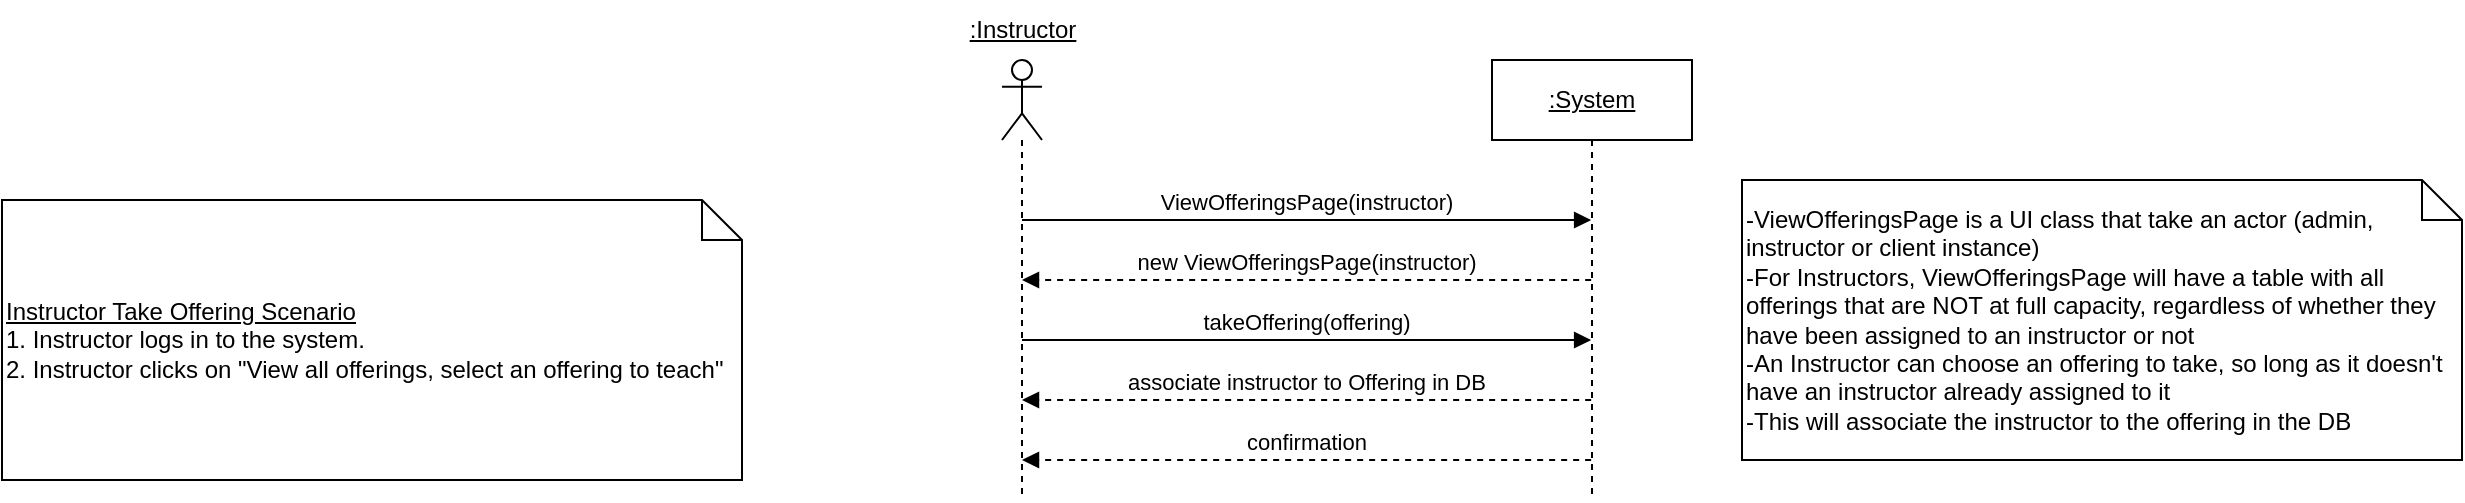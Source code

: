 <mxfile version="24.8.4">
  <diagram name="Page-1" id="2YBvvXClWsGukQMizWep">
    <mxGraphModel dx="1669" dy="426" grid="1" gridSize="10" guides="1" tooltips="1" connect="1" arrows="1" fold="1" page="1" pageScale="1" pageWidth="850" pageHeight="1100" math="0" shadow="0">
      <root>
        <mxCell id="0" />
        <mxCell id="1" parent="0" />
        <mxCell id="QT0idfkxXLzTyoDSYEQH-2" value="" style="shape=umlLifeline;perimeter=lifelinePerimeter;whiteSpace=wrap;html=1;container=1;dropTarget=0;collapsible=0;recursiveResize=0;outlineConnect=0;portConstraint=eastwest;newEdgeStyle={&quot;curved&quot;:0,&quot;rounded&quot;:0};participant=umlActor;" parent="1" vertex="1">
          <mxGeometry x="80" y="50" width="20" height="220" as="geometry" />
        </mxCell>
        <mxCell id="QT0idfkxXLzTyoDSYEQH-3" value="&lt;u&gt;:Instructor&lt;/u&gt;" style="text;html=1;align=center;verticalAlign=middle;resizable=0;points=[];autosize=1;strokeColor=none;fillColor=none;" parent="1" vertex="1">
          <mxGeometry x="50" y="20" width="80" height="30" as="geometry" />
        </mxCell>
        <mxCell id="QT0idfkxXLzTyoDSYEQH-4" value="&lt;u&gt;:System&lt;/u&gt;" style="shape=umlLifeline;perimeter=lifelinePerimeter;whiteSpace=wrap;html=1;container=1;dropTarget=0;collapsible=0;recursiveResize=0;outlineConnect=0;portConstraint=eastwest;newEdgeStyle={&quot;curved&quot;:0,&quot;rounded&quot;:0};" parent="1" vertex="1">
          <mxGeometry x="325" y="50" width="100" height="220" as="geometry" />
        </mxCell>
        <mxCell id="QT0idfkxXLzTyoDSYEQH-15" value="ViewOfferingsPage(instructor)" style="html=1;verticalAlign=bottom;endArrow=block;edgeStyle=elbowEdgeStyle;elbow=vertical;curved=0;rounded=0;" parent="1" edge="1">
          <mxGeometry x="0.0" relative="1" as="geometry">
            <mxPoint x="89.999" y="130" as="sourcePoint" />
            <Array as="points">
              <mxPoint x="180.07" y="130" />
            </Array>
            <mxPoint x="374.57" y="130" as="targetPoint" />
            <mxPoint as="offset" />
          </mxGeometry>
        </mxCell>
        <mxCell id="QT0idfkxXLzTyoDSYEQH-17" value="new ViewOfferingsPage(instructor)" style="html=1;verticalAlign=bottom;endArrow=block;edgeStyle=elbowEdgeStyle;elbow=vertical;curved=0;rounded=0;dashed=1;" parent="1" edge="1">
          <mxGeometry relative="1" as="geometry">
            <mxPoint x="374.57" y="160" as="sourcePoint" />
            <Array as="points">
              <mxPoint x="180.07" y="160" />
            </Array>
            <mxPoint x="89.999" y="160" as="targetPoint" />
            <mxPoint as="offset" />
          </mxGeometry>
        </mxCell>
        <mxCell id="wPXZ8VNcLeqiLXzsY5N9-1" value="&lt;div&gt;-ViewOfferingsPage is a UI class that take an actor (admin, instructor or client instance)&lt;/div&gt;-For Instructors, ViewOfferingsPage will have a table with all offerings that are NOT at full capacity, regardless of whether they have been assigned to an instructor or not&lt;div&gt;-An Instructor can choose an offering to take, so long as it doesn&#39;t have an instructor already assigned to it&lt;/div&gt;&lt;div&gt;-This will associate the instructor to the offering in the DB&lt;/div&gt;" style="shape=note;size=20;whiteSpace=wrap;html=1;align=left;" parent="1" vertex="1">
          <mxGeometry x="450" y="110" width="360" height="140" as="geometry" />
        </mxCell>
        <mxCell id="5JUKfk9W7O7YM97PZG29-1" value="takeOffering(offering)" style="html=1;verticalAlign=bottom;endArrow=block;edgeStyle=elbowEdgeStyle;elbow=vertical;curved=0;rounded=0;" parent="1" edge="1">
          <mxGeometry x="0.0" relative="1" as="geometry">
            <mxPoint x="89.999" y="190" as="sourcePoint" />
            <Array as="points">
              <mxPoint x="180.07" y="190" />
            </Array>
            <mxPoint x="374.57" y="190" as="targetPoint" />
            <mxPoint as="offset" />
          </mxGeometry>
        </mxCell>
        <mxCell id="5JUKfk9W7O7YM97PZG29-2" value="confirmation" style="html=1;verticalAlign=bottom;endArrow=block;edgeStyle=elbowEdgeStyle;elbow=vertical;curved=0;rounded=0;dashed=1;" parent="1" edge="1">
          <mxGeometry relative="1" as="geometry">
            <mxPoint x="374.57" y="250" as="sourcePoint" />
            <Array as="points">
              <mxPoint x="180.07" y="250" />
            </Array>
            <mxPoint x="89.999" y="250" as="targetPoint" />
            <mxPoint as="offset" />
          </mxGeometry>
        </mxCell>
        <mxCell id="AOGXBnjnHd7u9IUKuHr0-1" value="associate instructor to Offering in DB" style="html=1;verticalAlign=bottom;endArrow=block;edgeStyle=elbowEdgeStyle;elbow=vertical;curved=0;rounded=0;dashed=1;" parent="1" edge="1">
          <mxGeometry relative="1" as="geometry">
            <mxPoint x="374.57" y="220" as="sourcePoint" />
            <Array as="points">
              <mxPoint x="180.07" y="220" />
            </Array>
            <mxPoint x="89.999" y="220" as="targetPoint" />
            <mxPoint as="offset" />
          </mxGeometry>
        </mxCell>
        <mxCell id="joDt2nWbmkYWZDt66dfc-1" value="&lt;u&gt;Instructor Take Offering Scenario&lt;/u&gt;&lt;div&gt;1. Instructor logs in to the system.&lt;/div&gt;&lt;div&gt;2. Instructor clicks on &quot;View all offerings, select an offering to teach&quot;&lt;/div&gt;" style="shape=note;size=20;whiteSpace=wrap;html=1;align=left;" vertex="1" parent="1">
          <mxGeometry x="-420" y="120" width="370" height="140" as="geometry" />
        </mxCell>
      </root>
    </mxGraphModel>
  </diagram>
</mxfile>
